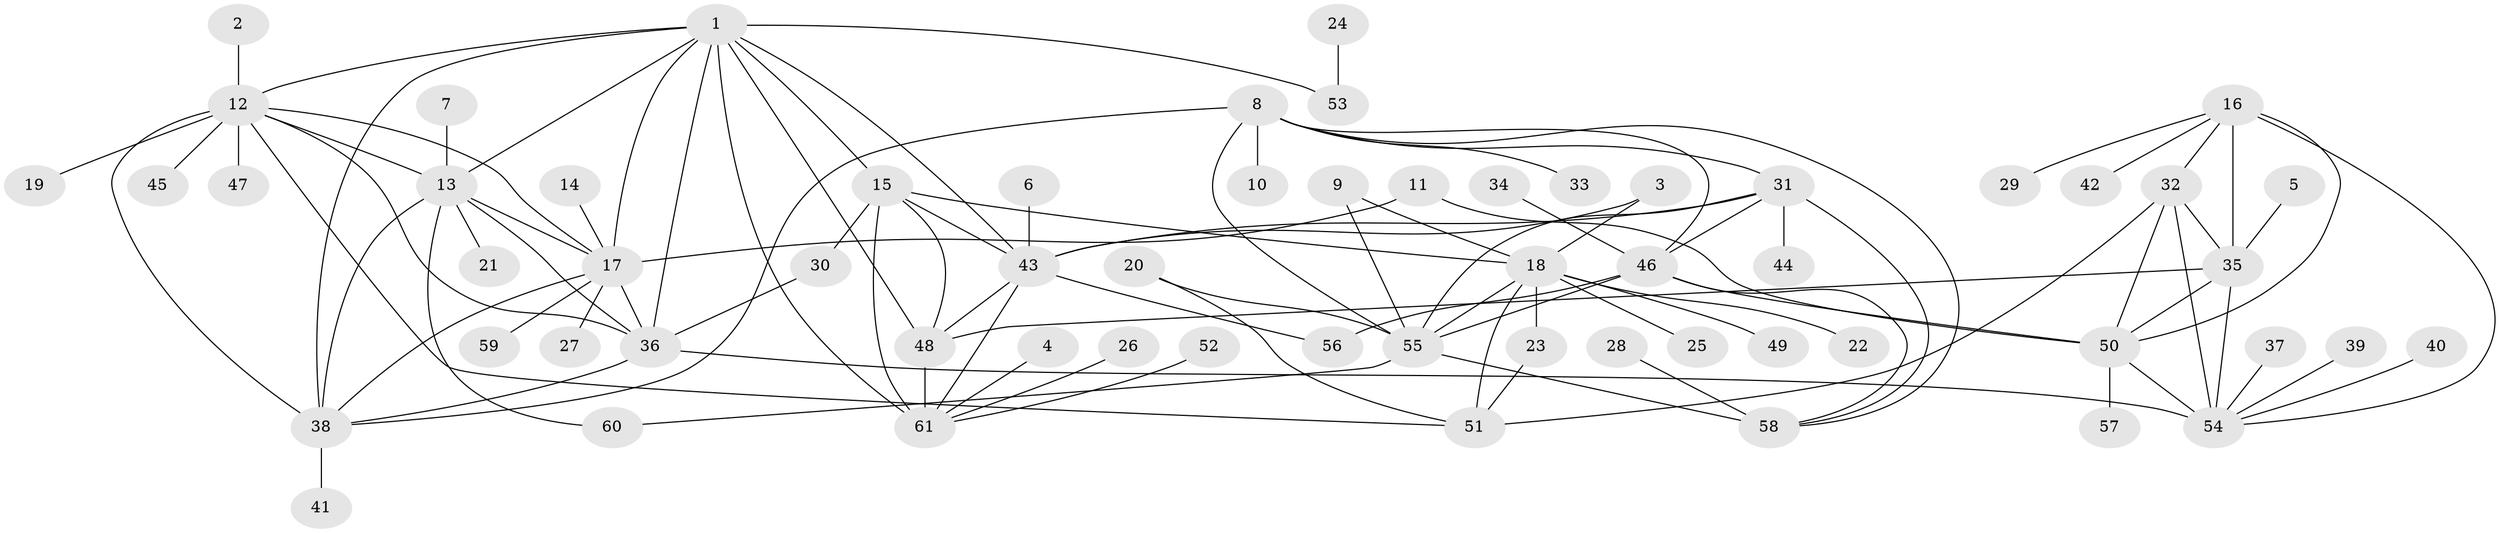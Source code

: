 // original degree distribution, {6: 0.03278688524590164, 9: 0.040983606557377046, 8: 0.04918032786885246, 10: 0.04918032786885246, 7: 0.040983606557377046, 12: 0.00819672131147541, 11: 0.01639344262295082, 5: 0.00819672131147541, 1: 0.5737704918032787, 4: 0.00819672131147541, 2: 0.16393442622950818, 3: 0.00819672131147541}
// Generated by graph-tools (version 1.1) at 2025/02/03/09/25 03:02:40]
// undirected, 61 vertices, 102 edges
graph export_dot {
graph [start="1"]
  node [color=gray90,style=filled];
  1;
  2;
  3;
  4;
  5;
  6;
  7;
  8;
  9;
  10;
  11;
  12;
  13;
  14;
  15;
  16;
  17;
  18;
  19;
  20;
  21;
  22;
  23;
  24;
  25;
  26;
  27;
  28;
  29;
  30;
  31;
  32;
  33;
  34;
  35;
  36;
  37;
  38;
  39;
  40;
  41;
  42;
  43;
  44;
  45;
  46;
  47;
  48;
  49;
  50;
  51;
  52;
  53;
  54;
  55;
  56;
  57;
  58;
  59;
  60;
  61;
  1 -- 12 [weight=1.0];
  1 -- 13 [weight=1.0];
  1 -- 15 [weight=1.0];
  1 -- 17 [weight=1.0];
  1 -- 36 [weight=1.0];
  1 -- 38 [weight=1.0];
  1 -- 43 [weight=1.0];
  1 -- 48 [weight=1.0];
  1 -- 53 [weight=1.0];
  1 -- 61 [weight=2.0];
  2 -- 12 [weight=1.0];
  3 -- 18 [weight=1.0];
  3 -- 43 [weight=1.0];
  4 -- 61 [weight=1.0];
  5 -- 35 [weight=1.0];
  6 -- 43 [weight=1.0];
  7 -- 13 [weight=1.0];
  8 -- 10 [weight=1.0];
  8 -- 31 [weight=1.0];
  8 -- 33 [weight=1.0];
  8 -- 38 [weight=1.0];
  8 -- 46 [weight=1.0];
  8 -- 55 [weight=2.0];
  8 -- 58 [weight=1.0];
  9 -- 18 [weight=1.0];
  9 -- 55 [weight=1.0];
  11 -- 17 [weight=1.0];
  11 -- 50 [weight=1.0];
  12 -- 13 [weight=1.0];
  12 -- 17 [weight=1.0];
  12 -- 19 [weight=1.0];
  12 -- 36 [weight=1.0];
  12 -- 38 [weight=1.0];
  12 -- 45 [weight=1.0];
  12 -- 47 [weight=1.0];
  12 -- 51 [weight=1.0];
  13 -- 17 [weight=1.0];
  13 -- 21 [weight=1.0];
  13 -- 36 [weight=1.0];
  13 -- 38 [weight=1.0];
  13 -- 60 [weight=1.0];
  14 -- 17 [weight=1.0];
  15 -- 18 [weight=1.0];
  15 -- 30 [weight=1.0];
  15 -- 43 [weight=1.0];
  15 -- 48 [weight=1.0];
  15 -- 61 [weight=2.0];
  16 -- 29 [weight=1.0];
  16 -- 32 [weight=1.0];
  16 -- 35 [weight=1.0];
  16 -- 42 [weight=1.0];
  16 -- 50 [weight=1.0];
  16 -- 54 [weight=2.0];
  17 -- 27 [weight=1.0];
  17 -- 36 [weight=1.0];
  17 -- 38 [weight=1.0];
  17 -- 59 [weight=1.0];
  18 -- 22 [weight=1.0];
  18 -- 23 [weight=4.0];
  18 -- 25 [weight=1.0];
  18 -- 49 [weight=1.0];
  18 -- 51 [weight=4.0];
  18 -- 55 [weight=1.0];
  20 -- 51 [weight=1.0];
  20 -- 55 [weight=1.0];
  23 -- 51 [weight=4.0];
  24 -- 53 [weight=1.0];
  26 -- 61 [weight=1.0];
  28 -- 58 [weight=1.0];
  30 -- 36 [weight=1.0];
  31 -- 43 [weight=1.0];
  31 -- 44 [weight=1.0];
  31 -- 46 [weight=1.0];
  31 -- 55 [weight=2.0];
  31 -- 58 [weight=1.0];
  32 -- 35 [weight=1.0];
  32 -- 50 [weight=1.0];
  32 -- 51 [weight=1.0];
  32 -- 54 [weight=2.0];
  34 -- 46 [weight=1.0];
  35 -- 48 [weight=1.0];
  35 -- 50 [weight=1.0];
  35 -- 54 [weight=2.0];
  36 -- 38 [weight=1.0];
  36 -- 54 [weight=1.0];
  37 -- 54 [weight=1.0];
  38 -- 41 [weight=1.0];
  39 -- 54 [weight=1.0];
  40 -- 54 [weight=1.0];
  43 -- 48 [weight=1.0];
  43 -- 56 [weight=1.0];
  43 -- 61 [weight=2.0];
  46 -- 50 [weight=1.0];
  46 -- 55 [weight=2.0];
  46 -- 56 [weight=1.0];
  46 -- 58 [weight=1.0];
  48 -- 61 [weight=2.0];
  50 -- 54 [weight=2.0];
  50 -- 57 [weight=1.0];
  52 -- 61 [weight=1.0];
  55 -- 58 [weight=2.0];
  55 -- 60 [weight=1.0];
}
